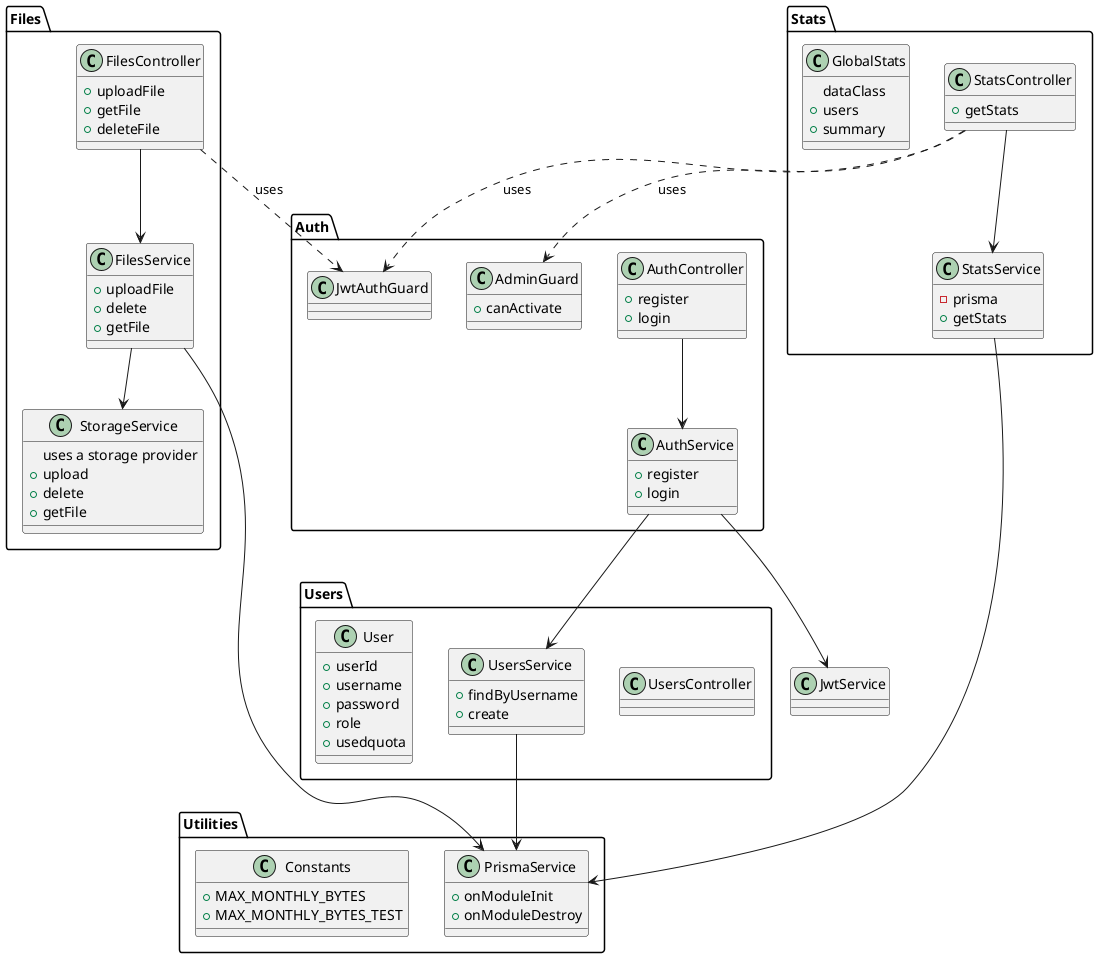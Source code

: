 @startuml "Cloud File Storage Architecture"


package "Auth" {
  class AuthController {
    +register
    +login
  }
  
  class AuthService {
    +register
    +login
  }
  
  class AdminGuard {
    +canActivate
  }
  
  class JwtAuthGuard {
  }
}

package "Users" {
  class UsersController {
  }
  
  class UsersService {
    +findByUsername
    +create
  }
  
  class User {
    +userId
    +username
    +password
    +role
    +usedquota
  }
}

package "Files" {
  class FilesController {
    +uploadFile
    +getFile
    +deleteFile
  }
  
  class FilesService {
    +uploadFile
    +delete
    +getFile
  }
  
  class StorageService {
    uses a storage provider
    +upload
    +delete
    +getFile
  }
}

package "Stats" {
  class StatsController {
    +getStats
  }
  
  class StatsService {
    -prisma
    +getStats
  }
  
  class GlobalStats {
    dataClass
    +users
    +summary
  }
}

package "Utilities" {
  class PrismaService {
    +onModuleInit
    +onModuleDestroy
  }
  
  class Constants {
    +MAX_MONTHLY_BYTES
    +MAX_MONTHLY_BYTES_TEST
  }
}

AuthController --> AuthService
AuthService --> UsersService
AuthService --> JwtService
StatsController --> StatsService
StatsController ..> AdminGuard: uses
StatsController ..> JwtAuthGuard: uses
FilesController --> FilesService
FilesController ..> JwtAuthGuard: uses
UsersService --> PrismaService
FilesService --> StorageService
FilesService --> PrismaService
StatsService --> PrismaService

@enduml
